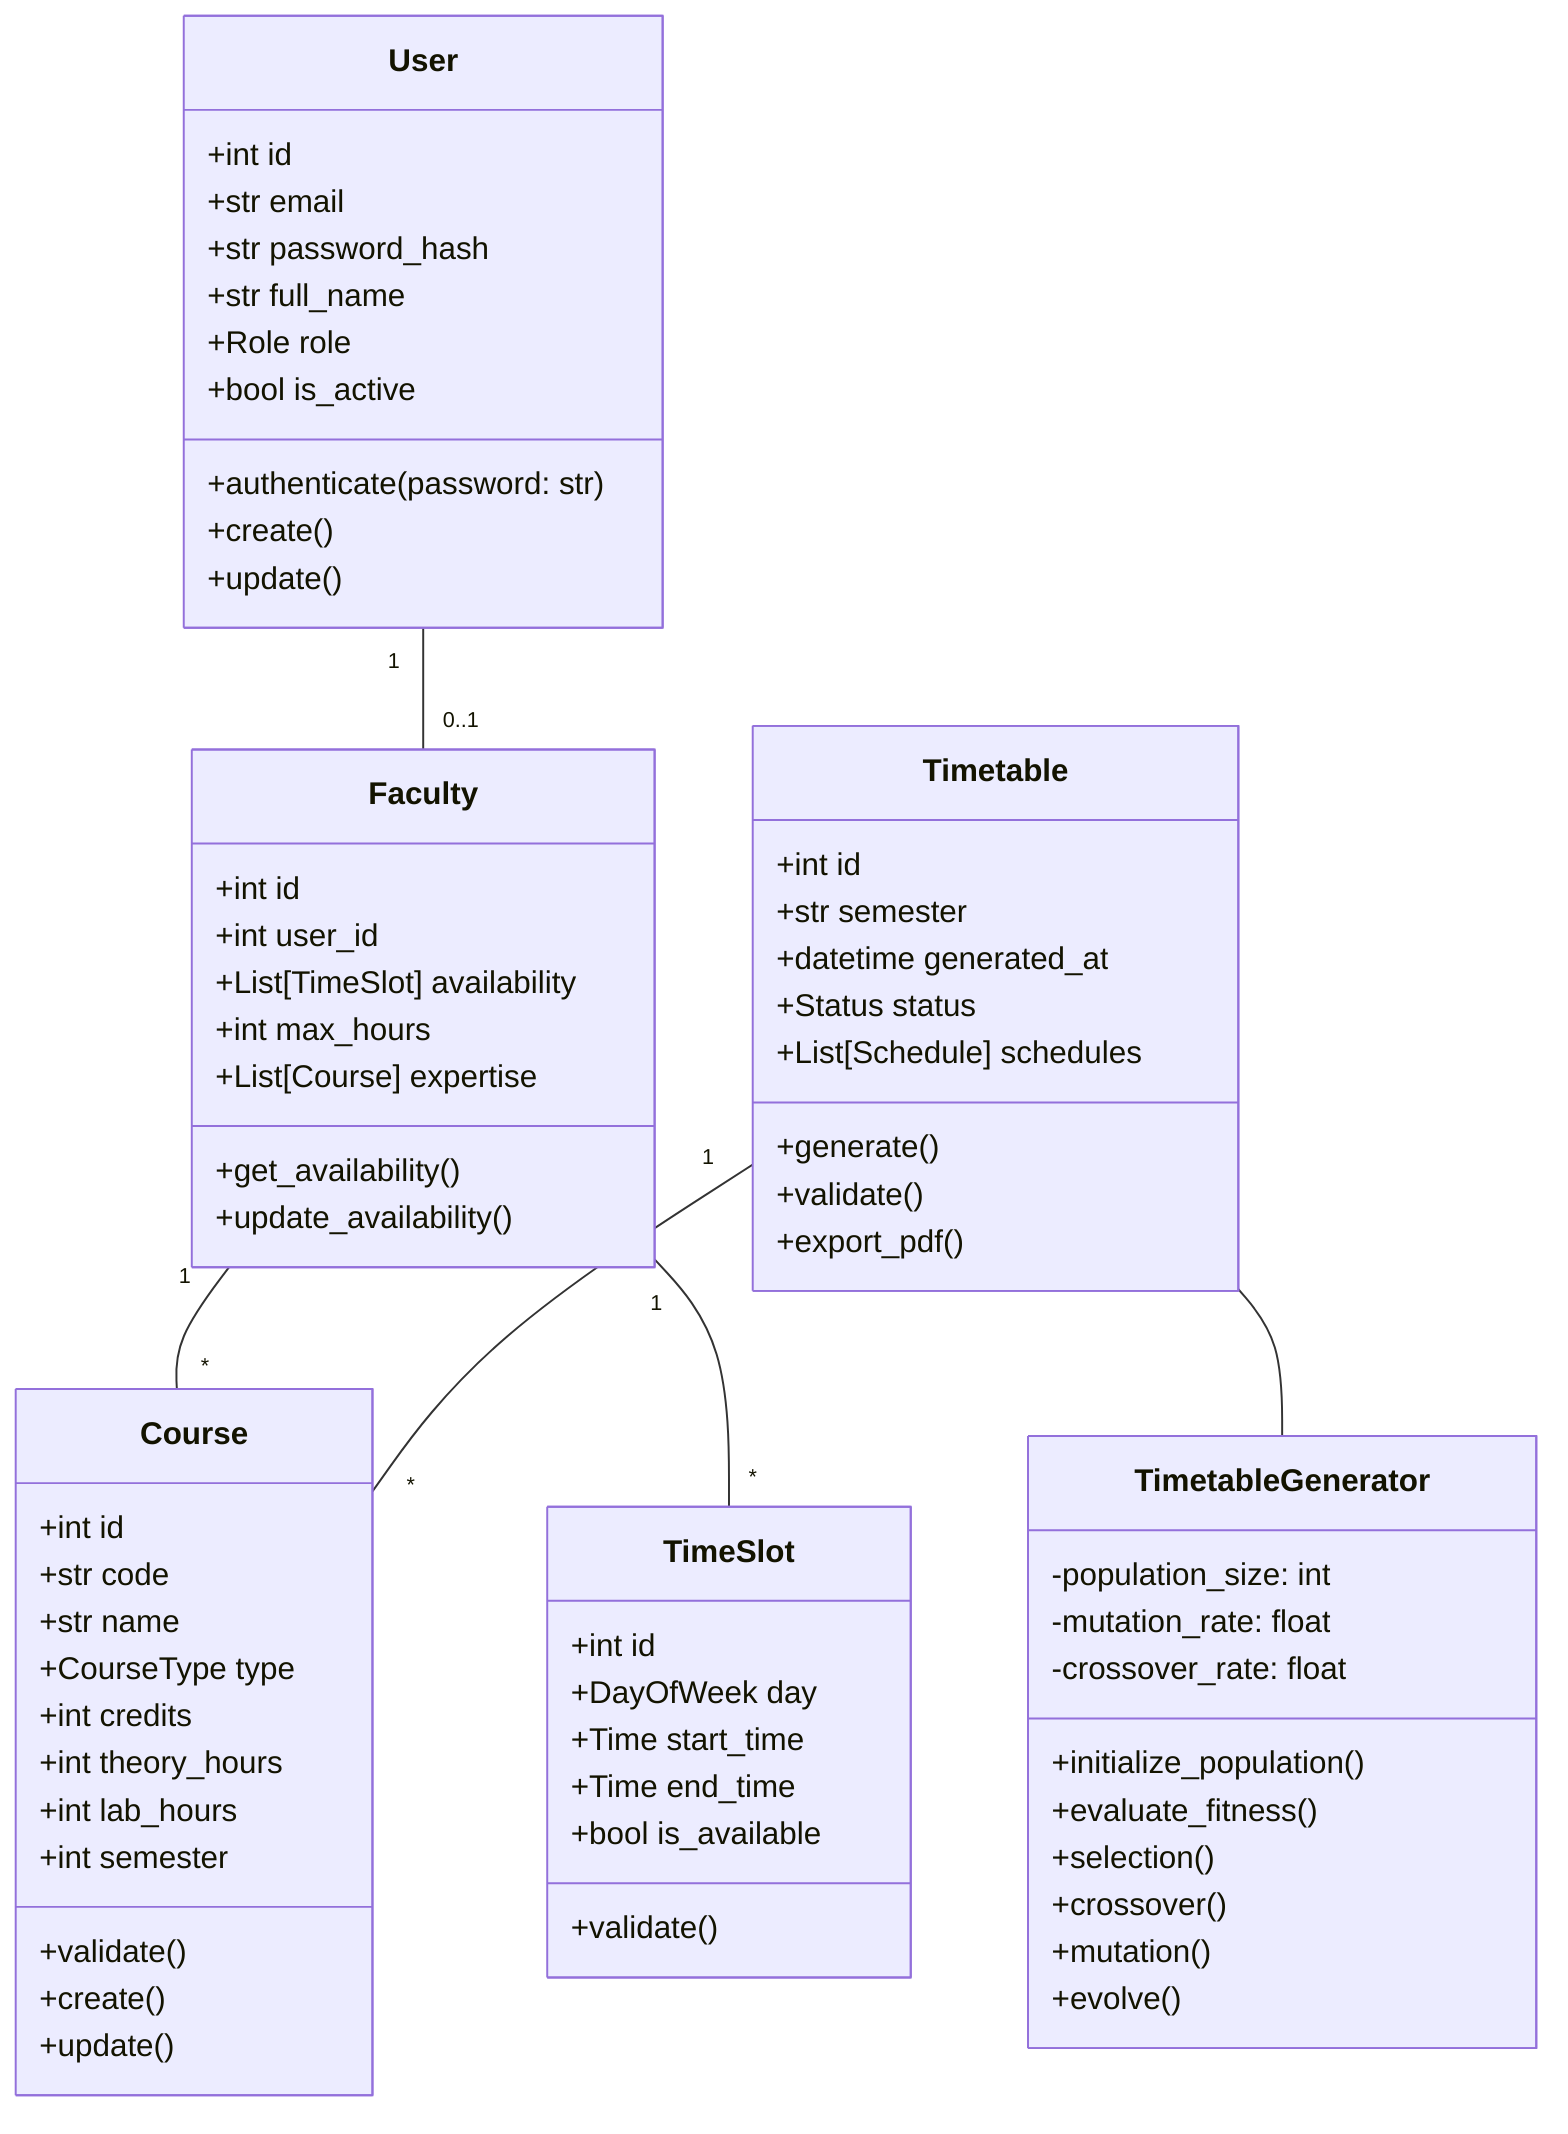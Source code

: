 classDiagram
    class User {
        +int id
        +str email
        +str password_hash
        +str full_name
        +Role role
        +bool is_active
        +authenticate(password: str)
        +create()
        +update()
    }

    class Course {
        +int id
        +str code
        +str name
        +CourseType type
        +int credits
        +int theory_hours
        +int lab_hours
        +int semester
        +validate()
        +create()
        +update()
    }

    class Faculty {
        +int id
        +int user_id
        +List[TimeSlot] availability
        +int max_hours
        +List[Course] expertise
        +get_availability()
        +update_availability()
    }

    class TimeSlot {
        +int id
        +DayOfWeek day
        +Time start_time
        +Time end_time
        +bool is_available
        +validate()
    }

    class Timetable {
        +int id
        +str semester
        +datetime generated_at
        +Status status
        +List[Schedule] schedules
        +generate()
        +validate()
        +export_pdf()
    }

    class TimetableGenerator {
        -population_size: int
        -mutation_rate: float
        -crossover_rate: float
        +initialize_population()
        +evaluate_fitness()
        +selection()
        +crossover()
        +mutation()
        +evolve()
    }

    User "1" -- "0..1" Faculty
    Faculty "1" -- "*" Course
    Faculty "1" -- "*" TimeSlot
    Timetable "1" -- "*" Course
    Timetable -- TimetableGenerator